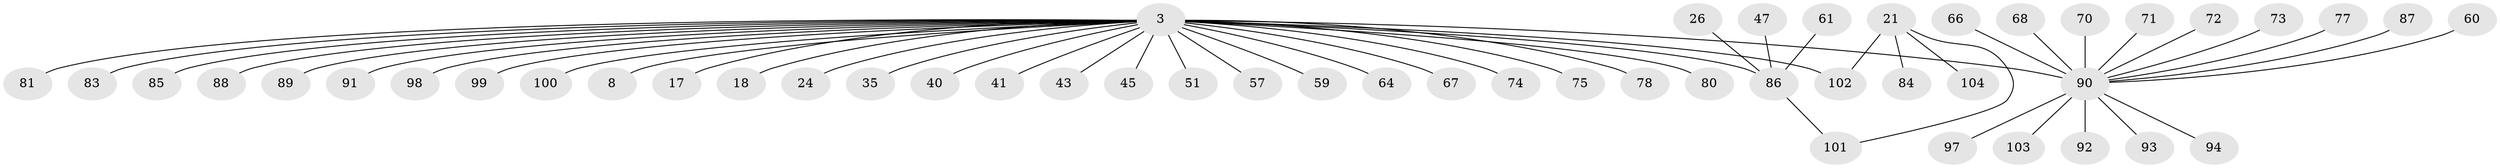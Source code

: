 // original degree distribution, {18: 0.009615384615384616, 2: 0.22115384615384615, 38: 0.009615384615384616, 6: 0.009615384615384616, 8: 0.009615384615384616, 1: 0.6346153846153846, 4: 0.04807692307692308, 7: 0.009615384615384616, 3: 0.038461538461538464, 5: 0.009615384615384616}
// Generated by graph-tools (version 1.1) at 2025/51/03/04/25 21:51:06]
// undirected, 52 vertices, 52 edges
graph export_dot {
graph [start="1"]
  node [color=gray90,style=filled];
  3;
  8;
  17;
  18;
  21;
  24;
  26;
  35;
  40;
  41;
  43;
  45 [super="+12"];
  47 [super="+44"];
  51;
  57 [super="+46"];
  59;
  60;
  61;
  64;
  66;
  67 [super="+34"];
  68;
  70;
  71;
  72 [super="+56"];
  73;
  74 [super="+53+58+63"];
  75 [super="+65"];
  77;
  78;
  80;
  81;
  83;
  84 [super="+82"];
  85 [super="+36"];
  86 [super="+4+76"];
  87 [super="+62"];
  88;
  89 [super="+38"];
  90 [super="+32+29+7+23+31+42+48+49+50"];
  91;
  92;
  93;
  94;
  97 [super="+52"];
  98;
  99;
  100 [super="+13"];
  101 [super="+96"];
  102 [super="+55+95"];
  103 [super="+69"];
  104;
  3 -- 8;
  3 -- 17;
  3 -- 18;
  3 -- 24;
  3 -- 35;
  3 -- 40;
  3 -- 41;
  3 -- 43;
  3 -- 51;
  3 -- 59;
  3 -- 64;
  3 -- 78;
  3 -- 80;
  3 -- 81;
  3 -- 83;
  3 -- 88;
  3 -- 91;
  3 -- 98;
  3 -- 99;
  3 -- 90 [weight=4];
  3 -- 86 [weight=4];
  3 -- 45;
  3 -- 100;
  3 -- 67;
  3 -- 85;
  3 -- 89;
  3 -- 57;
  3 -- 74;
  3 -- 102;
  3 -- 75;
  21 -- 84 [weight=2];
  21 -- 104;
  21 -- 102;
  21 -- 101;
  26 -- 86;
  47 -- 86;
  60 -- 90;
  61 -- 86;
  66 -- 90;
  68 -- 90;
  70 -- 90;
  71 -- 90;
  72 -- 90;
  73 -- 90;
  77 -- 90;
  86 -- 101;
  87 -- 90;
  90 -- 92;
  90 -- 93;
  90 -- 94;
  90 -- 97;
  90 -- 103;
}
